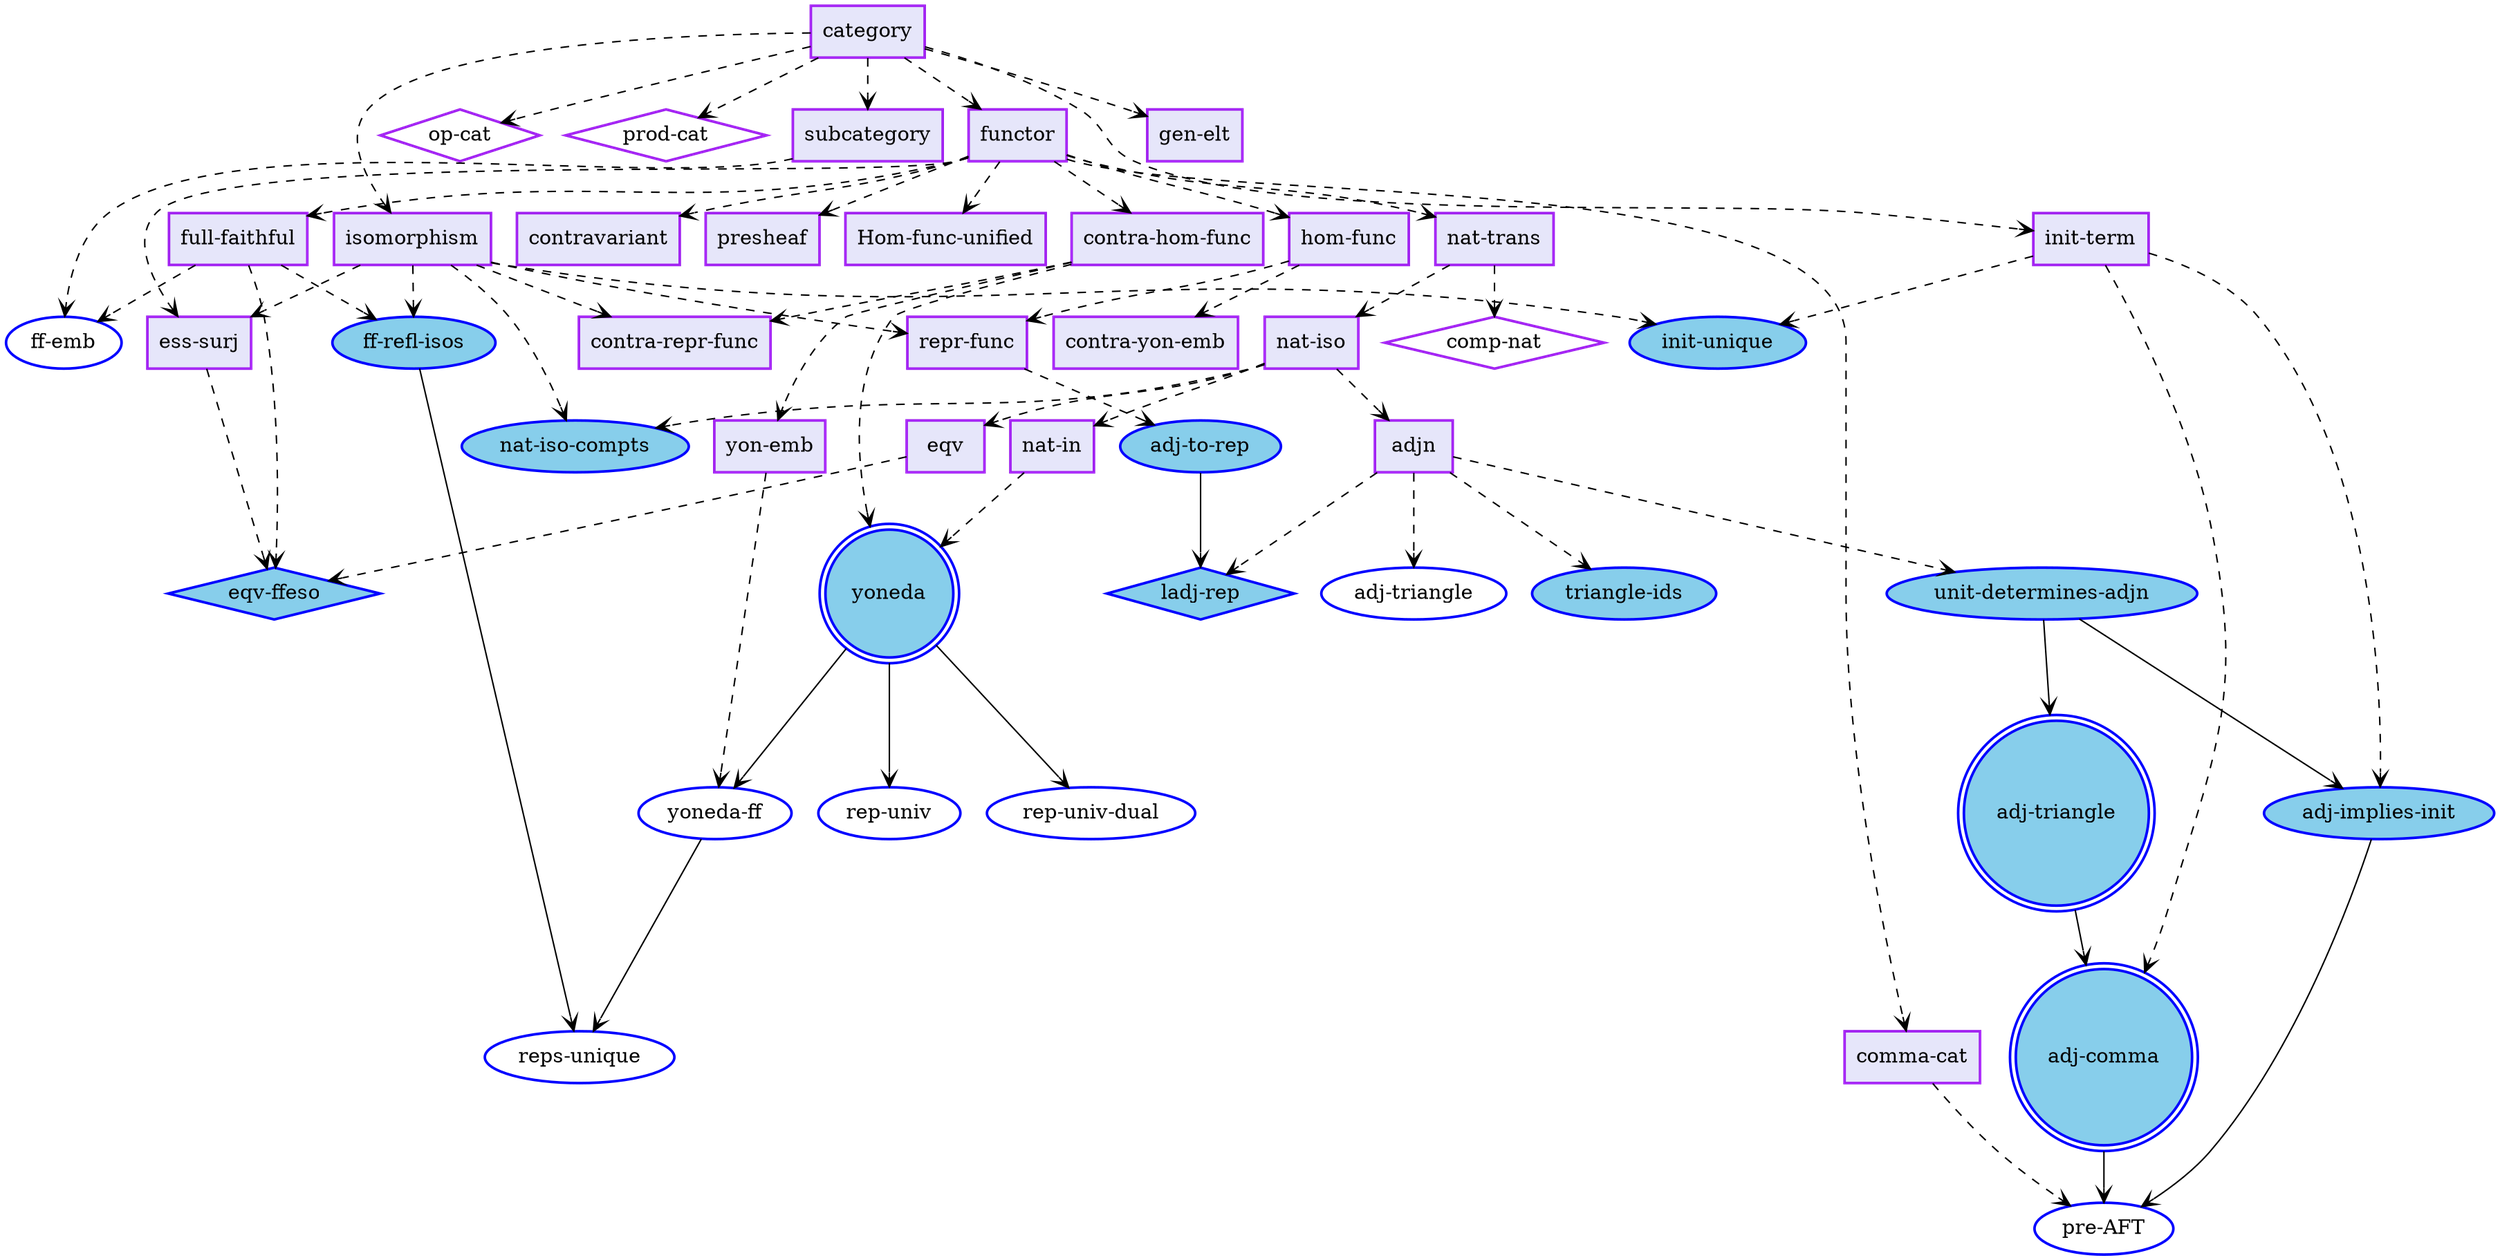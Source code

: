 strict digraph "" {
	graph [bgcolor=transparent];
	node [label="\N",
		penwidth=1.8
	];
	edge [arrowhead=vee];
	"defn:category"	[color=Purple,
		fillcolor=Lavender,
		label=category,
		shape=box,
		style=filled];
	"defn:isomorphism"	[color=Purple,
		fillcolor=Lavender,
		label=isomorphism,
		shape=box,
		style=filled];
	"defn:category" -> "defn:isomorphism"	[style=dashed];
	"constn:op-cat"	[color=Purple,
		fillcolor=White,
		label="op-cat",
		shape=diamond,
		style=filled];
	"defn:category" -> "constn:op-cat"	[style=dashed];
	"constn:prod-cat"	[color=Purple,
		fillcolor=White,
		label="prod-cat",
		shape=diamond,
		style=filled];
	"defn:category" -> "constn:prod-cat"	[style=dashed];
	"defn:functor"	[color=Purple,
		fillcolor=Lavender,
		label=functor,
		shape=box,
		style=filled];
	"defn:category" -> "defn:functor"	[style=dashed];
	"defn:subcategory"	[color=Purple,
		fillcolor=Lavender,
		label=subcategory,
		shape=box,
		style=filled];
	"defn:category" -> "defn:subcategory"	[style=dashed];
	"defn:init-term"	[color=Purple,
		fillcolor=Lavender,
		label="init-term",
		shape=box,
		style=filled];
	"defn:category" -> "defn:init-term"	[style=dashed];
	"defn:gen-elt"	[color=Purple,
		fillcolor=Lavender,
		label="gen-elt",
		shape=box,
		style=filled];
	"defn:category" -> "defn:gen-elt"	[style=dashed];
	"lemma:nat-iso-compts"	[color=Blue,
		fillcolor=SkyBlue,
		label="nat-iso-compts",
		shape=ellipse,
		style=filled];
	"defn:isomorphism" -> "lemma:nat-iso-compts"	[style=dashed];
	"defn:ess-surj"	[color=Purple,
		fillcolor=Lavender,
		label="ess-surj",
		shape=box,
		style=filled];
	"defn:isomorphism" -> "defn:ess-surj"	[style=dashed];
	"lemma:init-unique"	[color=Blue,
		fillcolor=SkyBlue,
		label="init-unique",
		shape=ellipse,
		style=filled];
	"defn:isomorphism" -> "lemma:init-unique"	[style=dashed];
	"defn:repr-func"	[color=Purple,
		fillcolor=Lavender,
		label="repr-func",
		shape=box,
		style=filled];
	"defn:isomorphism" -> "defn:repr-func"	[style=dashed];
	"contra-repr-func"	[color=Purple,
		fillcolor=Lavender,
		label="contra-repr-func",
		shape=box,
		style=filled];
	"defn:isomorphism" -> "contra-repr-func"	[style=dashed];
	"lemma:ff-refl-isos"	[color=Blue,
		fillcolor=SkyBlue,
		label="ff-refl-isos",
		shape=ellipse,
		style=filled];
	"defn:isomorphism" -> "lemma:ff-refl-isos"	[style=dashed];
	"defn:functor" -> "defn:ess-surj"	[style=dashed];
	"defn:nat-trans"	[color=Purple,
		fillcolor=Lavender,
		label="nat-trans",
		shape=box,
		style=filled];
	"defn:functor" -> "defn:nat-trans"	[style=dashed];
	"defn:comma-cat"	[color=Purple,
		fillcolor=Lavender,
		label="comma-cat",
		shape=box,
		style=filled];
	"defn:functor" -> "defn:comma-cat"	[style=dashed];
	"defn:contravariant"	[color=Purple,
		fillcolor=Lavender,
		label=contravariant,
		shape=box,
		style=filled];
	"defn:functor" -> "defn:contravariant"	[style=dashed];
	"defn:presheaf"	[color=Purple,
		fillcolor=Lavender,
		label=presheaf,
		shape=box,
		style=filled];
	"defn:functor" -> "defn:presheaf"	[style=dashed];
	"defn:full-faithful"	[color=Purple,
		fillcolor=Lavender,
		label="full-faithful",
		shape=box,
		style=filled];
	"defn:functor" -> "defn:full-faithful"	[style=dashed];
	"defn:hom-func"	[color=Purple,
		fillcolor=Lavender,
		label="hom-func",
		shape=box,
		style=filled];
	"defn:functor" -> "defn:hom-func"	[style=dashed];
	"defn:contra-hom-func"	[color=Purple,
		fillcolor=Lavender,
		label="contra-hom-func",
		shape=box,
		style=filled];
	"defn:functor" -> "defn:contra-hom-func"	[style=dashed];
	"defn:Hom-func-unified"	[color=Purple,
		fillcolor=Lavender,
		label="Hom-func-unified",
		shape=box,
		style=filled];
	"defn:functor" -> "defn:Hom-func-unified"	[style=dashed];
	"cor:ff-emb"	[color=Blue,
		fillcolor=White,
		label="ff-emb",
		shape=ellipse,
		style=filled];
	"defn:subcategory" -> "cor:ff-emb"	[style=dashed];
	"defn:init-term" -> "lemma:init-unique"	[style=dashed];
	"lemma:adj-implies-init"	[color=Blue,
		fillcolor=SkyBlue,
		label="adj-implies-init",
		shape=ellipse,
		style=filled];
	"defn:init-term" -> "lemma:adj-implies-init"	[style=dashed];
	"thm:adj-comma"	[color=Blue,
		fillcolor=SkyBlue,
		label="adj-comma",
		shape=doublecircle,
		style=filled];
	"defn:init-term" -> "thm:adj-comma"	[style=dashed];
	"propn:eqv-ffeso"	[color=Blue,
		fillcolor=SkyBlue,
		label="eqv-ffeso",
		shape=diamond,
		style=filled];
	"defn:ess-surj" -> "propn:eqv-ffeso"	[style=dashed];
	"lemma:adj-to-rep"	[color=Blue,
		fillcolor=SkyBlue,
		label="adj-to-rep",
		shape=ellipse,
		style=filled];
	"defn:repr-func" -> "lemma:adj-to-rep"	[style=dashed];
	"cor:reps-unique"	[color=Blue,
		fillcolor=White,
		label="reps-unique",
		shape=ellipse,
		style=filled];
	"lemma:ff-refl-isos" -> "cor:reps-unique";
	"constn:comp-nat"	[color=Purple,
		fillcolor=White,
		label="comp-nat",
		shape=diamond,
		style=filled];
	"defn:nat-trans" -> "constn:comp-nat"	[style=dashed];
	"defn:nat-iso"	[color=Purple,
		fillcolor=Lavender,
		label="nat-iso",
		shape=box,
		style=filled];
	"defn:nat-trans" -> "defn:nat-iso"	[style=dashed];
	"cor:pre-AFT"	[color=Blue,
		fillcolor=White,
		label="pre-AFT",
		shape=ellipse,
		style=filled];
	"defn:comma-cat" -> "cor:pre-AFT"	[style=dashed];
	"defn:full-faithful" -> "lemma:ff-refl-isos"	[style=dashed];
	"defn:full-faithful" -> "cor:ff-emb"	[style=dashed];
	"defn:full-faithful" -> "propn:eqv-ffeso"	[style=dashed];
	"defn:hom-func" -> "defn:repr-func"	[style=dashed];
	"defn:contra-yon-emb"	[color=Purple,
		fillcolor=Lavender,
		label="contra-yon-emb",
		shape=box,
		style=filled];
	"defn:hom-func" -> "defn:contra-yon-emb"	[style=dashed];
	"defn:contra-hom-func" -> "contra-repr-func"	[style=dashed];
	"thm:yoneda"	[color=Blue,
		fillcolor=SkyBlue,
		label=yoneda,
		shape=doublecircle,
		style=filled];
	"defn:contra-hom-func" -> "thm:yoneda"	[style=dashed];
	"defn:yon-emb"	[color=Purple,
		fillcolor=Lavender,
		label="yon-emb",
		shape=box,
		style=filled];
	"defn:contra-hom-func" -> "defn:yon-emb"	[style=dashed];
	"defn:nat-iso" -> "lemma:nat-iso-compts"	[style=dashed];
	"defn:adjn"	[color=Purple,
		fillcolor=Lavender,
		label=adjn,
		shape=box,
		style=filled];
	"defn:nat-iso" -> "defn:adjn"	[style=dashed];
	"defn:nat-in"	[color=Purple,
		fillcolor=Lavender,
		label="nat-in",
		shape=box,
		style=filled];
	"defn:nat-iso" -> "defn:nat-in"	[style=dashed];
	"defn:eqv"	[color=Purple,
		fillcolor=Lavender,
		label=eqv,
		shape=box,
		style=filled];
	"defn:nat-iso" -> "defn:eqv"	[style=dashed];
	"lemma:triangle-ids"	[color=Blue,
		fillcolor=SkyBlue,
		label="triangle-ids",
		shape=ellipse,
		style=filled];
	"defn:adjn" -> "lemma:triangle-ids"	[style=dashed];
	"lemma:unit-determines-adjn"	[color=Blue,
		fillcolor=SkyBlue,
		label="unit-determines-adjn",
		shape=ellipse,
		style=filled];
	"defn:adjn" -> "lemma:unit-determines-adjn"	[style=dashed];
	"cor:adj-triangle"	[color=Blue,
		fillcolor=White,
		label="adj-triangle",
		shape=ellipse,
		style=filled];
	"defn:adjn" -> "cor:adj-triangle"	[style=dashed];
	"propn:ladj-rep"	[color=Blue,
		fillcolor=SkyBlue,
		label="ladj-rep",
		shape=diamond,
		style=filled];
	"defn:adjn" -> "propn:ladj-rep"	[style=dashed];
	"lemma:unit-determines-adjn" -> "lemma:adj-implies-init";
	"thm:adj-triangle"	[color=Blue,
		fillcolor=SkyBlue,
		label="adj-triangle",
		shape=doublecircle,
		style=filled];
	"lemma:unit-determines-adjn" -> "thm:adj-triangle";
	"lemma:adj-implies-init" -> "cor:pre-AFT";
	"thm:adj-comma" -> "cor:pre-AFT";
	"lemma:adj-to-rep" -> "propn:ladj-rep";
	"cor:yoneda-ff"	[color=Blue,
		fillcolor=White,
		label="yoneda-ff",
		shape=ellipse,
		style=filled];
	"thm:yoneda" -> "cor:yoneda-ff";
	"cor:rep-univ"	[color=Blue,
		fillcolor=White,
		label="rep-univ",
		shape=ellipse,
		style=filled];
	"thm:yoneda" -> "cor:rep-univ";
	"cor:rep-univ-dual"	[color=Blue,
		fillcolor=White,
		label="rep-univ-dual",
		shape=ellipse,
		style=filled];
	"thm:yoneda" -> "cor:rep-univ-dual";
	"defn:yon-emb" -> "cor:yoneda-ff"	[style=dashed];
	"defn:nat-in" -> "thm:yoneda"	[style=dashed];
	"defn:eqv" -> "propn:eqv-ffeso"	[style=dashed];
	"cor:yoneda-ff" -> "cor:reps-unique";
	"thm:adj-triangle" -> "thm:adj-comma";
}
